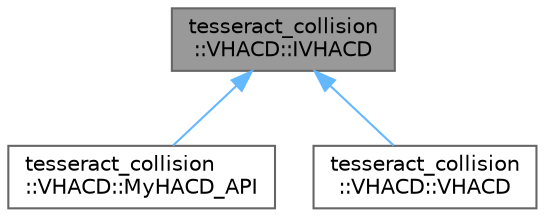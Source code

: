 digraph "tesseract_collision::VHACD::IVHACD"
{
 // LATEX_PDF_SIZE
  bgcolor="transparent";
  edge [fontname=Helvetica,fontsize=10,labelfontname=Helvetica,labelfontsize=10];
  node [fontname=Helvetica,fontsize=10,shape=box,height=0.2,width=0.4];
  Node1 [label="tesseract_collision\l::VHACD::IVHACD",height=0.2,width=0.4,color="gray40", fillcolor="grey60", style="filled", fontcolor="black",tooltip=" "];
  Node1 -> Node2 [dir="back",color="steelblue1",style="solid"];
  Node2 [label="tesseract_collision\l::VHACD::MyHACD_API",height=0.2,width=0.4,color="gray40", fillcolor="white", style="filled",URL="$d2/d48/classtesseract__collision_1_1VHACD_1_1MyHACD__API.html",tooltip=" "];
  Node1 -> Node3 [dir="back",color="steelblue1",style="solid"];
  Node3 [label="tesseract_collision\l::VHACD::VHACD",height=0.2,width=0.4,color="gray40", fillcolor="white", style="filled",URL="$d4/da4/classtesseract__collision_1_1VHACD_1_1VHACD.html",tooltip=" "];
}
